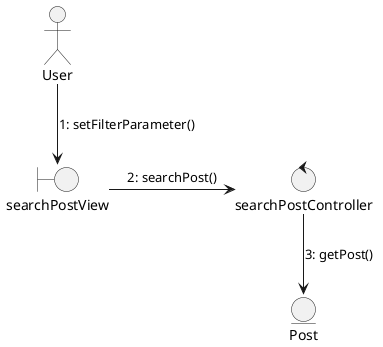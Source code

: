 @startuml Buscar publicación
actor User as U

boundary "searchPostView" as V
control "searchPostController" as G
entity Post as P

U -->V : "1: setFilterParameter()" 
V -r-> G : "2: searchPost()"
G --> P : "3: getPost() "
@enduml